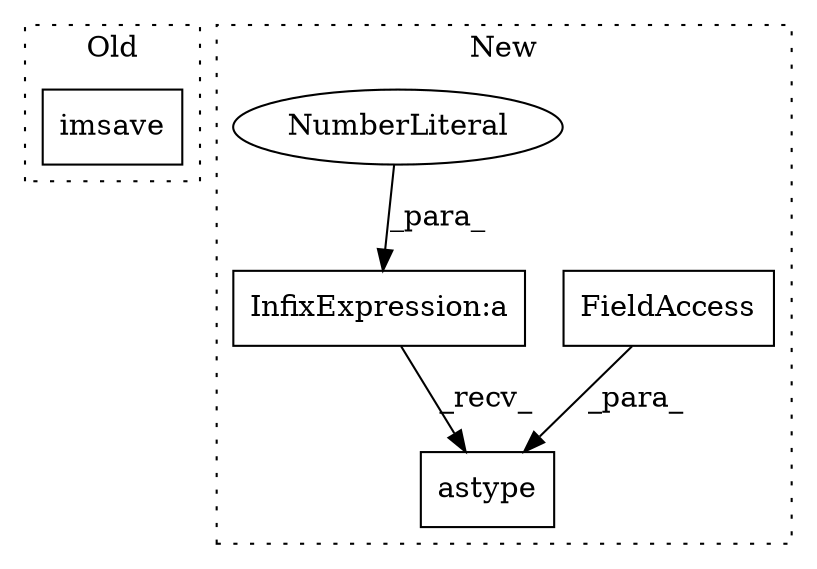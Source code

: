 digraph G {
subgraph cluster0 {
1 [label="imsave" a="32" s="170,187" l="7,1" shape="box"];
label = "Old";
style="dotted";
}
subgraph cluster1 {
2 [label="astype" a="32" s="368,386" l="7,1" shape="box"];
3 [label="FieldAccess" a="22" s="375" l="11" shape="box"];
4 [label="InfixExpression:a" a="27" s="333" l="3" shape="box"];
5 [label="NumberLiteral" a="34" s="336" l="3" shape="ellipse"];
label = "New";
style="dotted";
}
3 -> 2 [label="_para_"];
4 -> 2 [label="_recv_"];
5 -> 4 [label="_para_"];
}